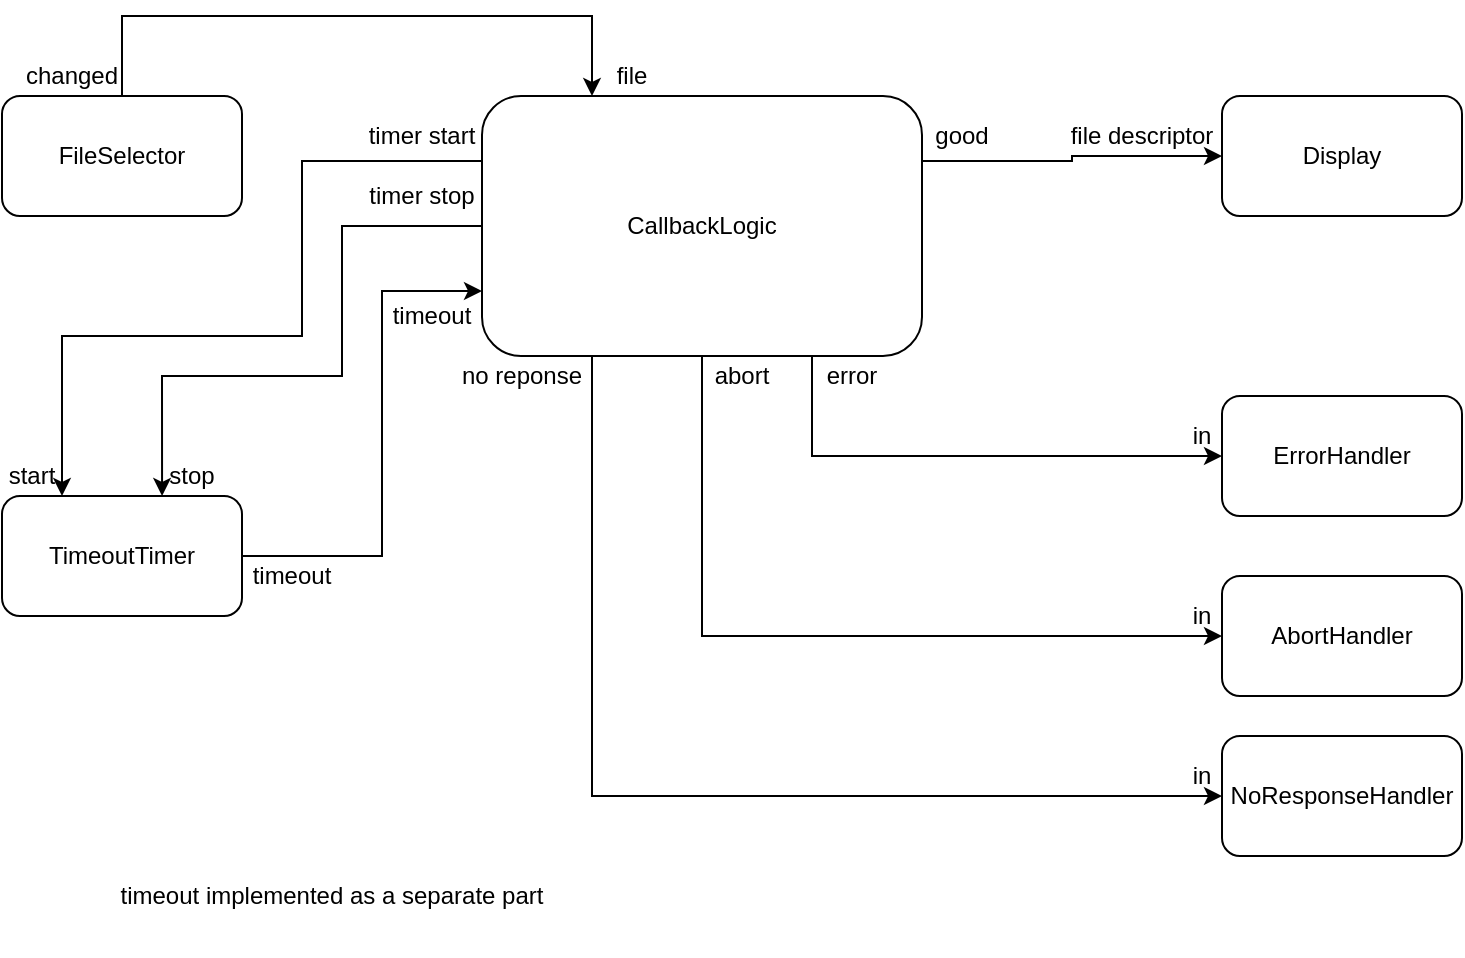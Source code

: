 <mxfile version="12.4.2" type="device" pages="8"><diagram id="yuc1eirP0Hh0A622Rh30" name="example 3 - first attempt"><mxGraphModel dx="946" dy="747" grid="1" gridSize="10" guides="1" tooltips="1" connect="1" arrows="1" fold="1" page="1" pageScale="1" pageWidth="1100" pageHeight="850" math="0" shadow="0"><root><mxCell id="0"/><mxCell id="1" parent="0"/><mxCell id="QJHWP-NYsIvFYpD2OZrl-2" style="edgeStyle=orthogonalEdgeStyle;rounded=0;orthogonalLoop=1;jettySize=auto;html=1;exitX=0.5;exitY=0;exitDx=0;exitDy=0;entryX=0.25;entryY=0;entryDx=0;entryDy=0;" edge="1" parent="1" source="qlMxu6vEV5zSv7hf5gxZ-2" target="qlMxu6vEV5zSv7hf5gxZ-6"><mxGeometry relative="1" as="geometry"><Array as="points"><mxPoint x="100" y="80"/><mxPoint x="335" y="80"/></Array></mxGeometry></mxCell><mxCell id="qlMxu6vEV5zSv7hf5gxZ-2" value="FileSelector" style="rounded=1;whiteSpace=wrap;html=1;" parent="1" vertex="1"><mxGeometry x="40" y="120" width="120" height="60" as="geometry"/></mxCell><mxCell id="vNnq-MU-UZtS2zqen2Ep-28" style="edgeStyle=orthogonalEdgeStyle;rounded=0;orthogonalLoop=1;jettySize=auto;html=1;exitX=0.25;exitY=1;exitDx=0;exitDy=0;entryX=0;entryY=0.5;entryDx=0;entryDy=0;" parent="1" source="qlMxu6vEV5zSv7hf5gxZ-6" target="vNnq-MU-UZtS2zqen2Ep-2" edge="1"><mxGeometry relative="1" as="geometry"/></mxCell><mxCell id="vNnq-MU-UZtS2zqen2Ep-31" style="edgeStyle=orthogonalEdgeStyle;rounded=0;orthogonalLoop=1;jettySize=auto;html=1;entryX=0;entryY=0.5;entryDx=0;entryDy=0;exitX=0.5;exitY=1;exitDx=0;exitDy=0;" parent="1" source="qlMxu6vEV5zSv7hf5gxZ-6" target="qlMxu6vEV5zSv7hf5gxZ-15" edge="1"><mxGeometry relative="1" as="geometry"/></mxCell><mxCell id="vNnq-MU-UZtS2zqen2Ep-33" style="edgeStyle=orthogonalEdgeStyle;rounded=0;orthogonalLoop=1;jettySize=auto;html=1;exitX=0.75;exitY=1;exitDx=0;exitDy=0;entryX=0;entryY=0.5;entryDx=0;entryDy=0;" parent="1" source="qlMxu6vEV5zSv7hf5gxZ-6" target="qlMxu6vEV5zSv7hf5gxZ-14" edge="1"><mxGeometry relative="1" as="geometry"/></mxCell><mxCell id="vNnq-MU-UZtS2zqen2Ep-35" style="edgeStyle=orthogonalEdgeStyle;rounded=0;orthogonalLoop=1;jettySize=auto;html=1;exitX=1;exitY=0.25;exitDx=0;exitDy=0;entryX=0;entryY=0.5;entryDx=0;entryDy=0;" parent="1" source="qlMxu6vEV5zSv7hf5gxZ-6" target="qlMxu6vEV5zSv7hf5gxZ-7" edge="1"><mxGeometry relative="1" as="geometry"/></mxCell><mxCell id="QJHWP-NYsIvFYpD2OZrl-4" style="edgeStyle=orthogonalEdgeStyle;rounded=0;orthogonalLoop=1;jettySize=auto;html=1;exitX=0;exitY=0.25;exitDx=0;exitDy=0;entryX=0.25;entryY=0;entryDx=0;entryDy=0;" edge="1" parent="1" source="qlMxu6vEV5zSv7hf5gxZ-6" target="QJHWP-NYsIvFYpD2OZrl-1"><mxGeometry relative="1" as="geometry"><Array as="points"><mxPoint x="190" y="153"/><mxPoint x="190" y="240"/><mxPoint x="70" y="240"/></Array></mxGeometry></mxCell><mxCell id="QJHWP-NYsIvFYpD2OZrl-5" style="edgeStyle=orthogonalEdgeStyle;rounded=0;orthogonalLoop=1;jettySize=auto;html=1;exitX=0;exitY=0.5;exitDx=0;exitDy=0;entryX=0.667;entryY=0;entryDx=0;entryDy=0;entryPerimeter=0;" edge="1" parent="1" source="qlMxu6vEV5zSv7hf5gxZ-6" target="QJHWP-NYsIvFYpD2OZrl-1"><mxGeometry relative="1" as="geometry"><Array as="points"><mxPoint x="210" y="185"/><mxPoint x="210" y="260"/><mxPoint x="120" y="260"/></Array></mxGeometry></mxCell><mxCell id="qlMxu6vEV5zSv7hf5gxZ-6" value="CallbackLogic" style="rounded=1;whiteSpace=wrap;html=1;" parent="1" vertex="1"><mxGeometry x="280" y="120" width="220" height="130" as="geometry"/></mxCell><mxCell id="qlMxu6vEV5zSv7hf5gxZ-7" value="Display" style="rounded=1;whiteSpace=wrap;html=1;" parent="1" vertex="1"><mxGeometry x="650" y="120" width="120" height="60" as="geometry"/></mxCell><mxCell id="qlMxu6vEV5zSv7hf5gxZ-8" value="file descriptor" style="text;html=1;strokeColor=none;fillColor=none;align=center;verticalAlign=middle;whiteSpace=wrap;rounded=0;" parent="1" vertex="1"><mxGeometry x="570" y="130" width="80" height="20" as="geometry"/></mxCell><mxCell id="qlMxu6vEV5zSv7hf5gxZ-10" value="changed" style="text;html=1;strokeColor=none;fillColor=none;align=center;verticalAlign=middle;whiteSpace=wrap;rounded=0;" parent="1" vertex="1"><mxGeometry x="50" y="100" width="50" height="20" as="geometry"/></mxCell><mxCell id="qlMxu6vEV5zSv7hf5gxZ-14" value="ErrorHandler" style="rounded=1;whiteSpace=wrap;html=1;" parent="1" vertex="1"><mxGeometry x="650" y="270" width="120" height="60" as="geometry"/></mxCell><mxCell id="qlMxu6vEV5zSv7hf5gxZ-15" value="AbortHandler" style="rounded=1;whiteSpace=wrap;html=1;" parent="1" vertex="1"><mxGeometry x="650" y="360" width="120" height="60" as="geometry"/></mxCell><mxCell id="qlMxu6vEV5zSv7hf5gxZ-16" value="timeout implemented as a separate part" style="text;html=1;strokeColor=none;fillColor=none;align=center;verticalAlign=middle;whiteSpace=wrap;rounded=0;" parent="1" vertex="1"><mxGeometry x="40" y="490" width="330" height="60" as="geometry"/></mxCell><mxCell id="vNnq-MU-UZtS2zqen2Ep-2" value="NoResponseHandler" style="rounded=1;whiteSpace=wrap;html=1;" parent="1" vertex="1"><mxGeometry x="650" y="440" width="120" height="60" as="geometry"/></mxCell><mxCell id="vNnq-MU-UZtS2zqen2Ep-36" value="good" style="text;html=1;strokeColor=none;fillColor=none;align=center;verticalAlign=middle;whiteSpace=wrap;rounded=0;" parent="1" vertex="1"><mxGeometry x="500" y="130" width="40" height="20" as="geometry"/></mxCell><mxCell id="vNnq-MU-UZtS2zqen2Ep-38" value="file" style="text;html=1;strokeColor=none;fillColor=none;align=center;verticalAlign=middle;whiteSpace=wrap;rounded=0;" parent="1" vertex="1"><mxGeometry x="340" y="100" width="30" height="20" as="geometry"/></mxCell><mxCell id="vNnq-MU-UZtS2zqen2Ep-39" value="error" style="text;html=1;strokeColor=none;fillColor=none;align=center;verticalAlign=middle;whiteSpace=wrap;rounded=0;" parent="1" vertex="1"><mxGeometry x="450" y="250" width="30" height="20" as="geometry"/></mxCell><mxCell id="vNnq-MU-UZtS2zqen2Ep-40" value="no reponse" style="text;html=1;strokeColor=none;fillColor=none;align=center;verticalAlign=middle;whiteSpace=wrap;rounded=0;" parent="1" vertex="1"><mxGeometry x="260" y="250" width="80" height="20" as="geometry"/></mxCell><mxCell id="vNnq-MU-UZtS2zqen2Ep-43" value="abort" style="text;html=1;strokeColor=none;fillColor=none;align=center;verticalAlign=middle;whiteSpace=wrap;rounded=0;" parent="1" vertex="1"><mxGeometry x="390" y="250" width="40" height="20" as="geometry"/></mxCell><mxCell id="vNnq-MU-UZtS2zqen2Ep-44" value="in" style="text;html=1;strokeColor=none;fillColor=none;align=center;verticalAlign=middle;whiteSpace=wrap;rounded=0;" parent="1" vertex="1"><mxGeometry x="630" y="280" width="20" height="20" as="geometry"/></mxCell><mxCell id="vNnq-MU-UZtS2zqen2Ep-45" value="in" style="text;html=1;strokeColor=none;fillColor=none;align=center;verticalAlign=middle;whiteSpace=wrap;rounded=0;" parent="1" vertex="1"><mxGeometry x="630" y="450" width="20" height="20" as="geometry"/></mxCell><mxCell id="vNnq-MU-UZtS2zqen2Ep-46" value="in" style="text;html=1;strokeColor=none;fillColor=none;align=center;verticalAlign=middle;whiteSpace=wrap;rounded=0;" parent="1" vertex="1"><mxGeometry x="630" y="370" width="20" height="20" as="geometry"/></mxCell><mxCell id="QJHWP-NYsIvFYpD2OZrl-3" style="edgeStyle=orthogonalEdgeStyle;rounded=0;orthogonalLoop=1;jettySize=auto;html=1;exitX=1;exitY=0.5;exitDx=0;exitDy=0;entryX=0;entryY=0.75;entryDx=0;entryDy=0;" edge="1" parent="1" source="QJHWP-NYsIvFYpD2OZrl-1" target="qlMxu6vEV5zSv7hf5gxZ-6"><mxGeometry relative="1" as="geometry"><Array as="points"><mxPoint x="230" y="350"/><mxPoint x="230" y="218"/></Array></mxGeometry></mxCell><mxCell id="QJHWP-NYsIvFYpD2OZrl-1" value="TimeoutTimer" style="rounded=1;whiteSpace=wrap;html=1;" vertex="1" parent="1"><mxGeometry x="40" y="320" width="120" height="60" as="geometry"/></mxCell><mxCell id="QJHWP-NYsIvFYpD2OZrl-6" value="timeout" style="text;html=1;strokeColor=none;fillColor=none;align=center;verticalAlign=middle;whiteSpace=wrap;rounded=0;" vertex="1" parent="1"><mxGeometry x="160" y="350" width="50" height="20" as="geometry"/></mxCell><mxCell id="QJHWP-NYsIvFYpD2OZrl-7" value="timeout" style="text;html=1;strokeColor=none;fillColor=none;align=center;verticalAlign=middle;whiteSpace=wrap;rounded=0;" vertex="1" parent="1"><mxGeometry x="230" y="220" width="50" height="20" as="geometry"/></mxCell><mxCell id="QJHWP-NYsIvFYpD2OZrl-8" value="stop" style="text;html=1;strokeColor=none;fillColor=none;align=center;verticalAlign=middle;whiteSpace=wrap;rounded=0;" vertex="1" parent="1"><mxGeometry x="120" y="300" width="30" height="20" as="geometry"/></mxCell><mxCell id="QJHWP-NYsIvFYpD2OZrl-9" value="start" style="text;html=1;strokeColor=none;fillColor=none;align=center;verticalAlign=middle;whiteSpace=wrap;rounded=0;" vertex="1" parent="1"><mxGeometry x="40" y="300" width="30" height="20" as="geometry"/></mxCell><mxCell id="QJHWP-NYsIvFYpD2OZrl-10" value="timer start" style="text;html=1;strokeColor=none;fillColor=none;align=center;verticalAlign=middle;whiteSpace=wrap;rounded=0;" vertex="1" parent="1"><mxGeometry x="220" y="130" width="60" height="20" as="geometry"/></mxCell><mxCell id="QJHWP-NYsIvFYpD2OZrl-11" value="timer stop" style="text;html=1;strokeColor=none;fillColor=none;align=center;verticalAlign=middle;whiteSpace=wrap;rounded=0;" vertex="1" parent="1"><mxGeometry x="220" y="160" width="60" height="20" as="geometry"/></mxCell></root></mxGraphModel></diagram><diagram id="qrNCmPv-jBh-bVBAn5SX" name="example 3 - with timer sync"><mxGraphModel dx="946" dy="747" grid="1" gridSize="10" guides="1" tooltips="1" connect="1" arrows="1" fold="1" page="1" pageScale="1" pageWidth="1100" pageHeight="850" math="0" shadow="0"><root><mxCell id="c7WI1plMabCSil3fX8tD-0"/><mxCell id="c7WI1plMabCSil3fX8tD-1" parent="c7WI1plMabCSil3fX8tD-0"/><mxCell id="c7WI1plMabCSil3fX8tD-2" style="edgeStyle=orthogonalEdgeStyle;rounded=0;orthogonalLoop=1;jettySize=auto;html=1;exitX=0.5;exitY=0;exitDx=0;exitDy=0;entryX=0.75;entryY=0;entryDx=0;entryDy=0;" edge="1" parent="c7WI1plMabCSil3fX8tD-1" source="c7WI1plMabCSil3fX8tD-3" target="c7WI1plMabCSil3fX8tD-10"><mxGeometry relative="1" as="geometry"><Array as="points"><mxPoint x="100" y="70"/><mxPoint x="445" y="70"/></Array></mxGeometry></mxCell><mxCell id="c7WI1plMabCSil3fX8tD-3" value="FileSelector" style="rounded=1;whiteSpace=wrap;html=1;fillColor=#dae8fc;strokeColor=#6c8ebf;" vertex="1" parent="c7WI1plMabCSil3fX8tD-1"><mxGeometry x="40" y="120" width="120" height="60" as="geometry"/></mxCell><mxCell id="c7WI1plMabCSil3fX8tD-4" style="edgeStyle=orthogonalEdgeStyle;rounded=0;orthogonalLoop=1;jettySize=auto;html=1;exitX=0.25;exitY=1;exitDx=0;exitDy=0;entryX=0;entryY=0.5;entryDx=0;entryDy=0;" edge="1" parent="c7WI1plMabCSil3fX8tD-1" source="c7WI1plMabCSil3fX8tD-10" target="c7WI1plMabCSil3fX8tD-17"><mxGeometry relative="1" as="geometry"/></mxCell><mxCell id="c7WI1plMabCSil3fX8tD-5" style="edgeStyle=orthogonalEdgeStyle;rounded=0;orthogonalLoop=1;jettySize=auto;html=1;entryX=0;entryY=0.5;entryDx=0;entryDy=0;exitX=0.5;exitY=1;exitDx=0;exitDy=0;" edge="1" parent="c7WI1plMabCSil3fX8tD-1" source="c7WI1plMabCSil3fX8tD-10" target="c7WI1plMabCSil3fX8tD-15"><mxGeometry relative="1" as="geometry"/></mxCell><mxCell id="c7WI1plMabCSil3fX8tD-6" style="edgeStyle=orthogonalEdgeStyle;rounded=0;orthogonalLoop=1;jettySize=auto;html=1;exitX=0.75;exitY=1;exitDx=0;exitDy=0;entryX=0;entryY=0.5;entryDx=0;entryDy=0;" edge="1" parent="c7WI1plMabCSil3fX8tD-1" source="c7WI1plMabCSil3fX8tD-10" target="c7WI1plMabCSil3fX8tD-14"><mxGeometry relative="1" as="geometry"/></mxCell><mxCell id="c7WI1plMabCSil3fX8tD-7" style="edgeStyle=orthogonalEdgeStyle;rounded=0;orthogonalLoop=1;jettySize=auto;html=1;exitX=1;exitY=0.25;exitDx=0;exitDy=0;entryX=0;entryY=0.5;entryDx=0;entryDy=0;" edge="1" parent="c7WI1plMabCSil3fX8tD-1" source="c7WI1plMabCSil3fX8tD-10" target="c7WI1plMabCSil3fX8tD-11"><mxGeometry relative="1" as="geometry"/></mxCell><mxCell id="c7WI1plMabCSil3fX8tD-8" style="edgeStyle=orthogonalEdgeStyle;rounded=0;orthogonalLoop=1;jettySize=auto;html=1;exitX=0;exitY=0.25;exitDx=0;exitDy=0;entryX=0.25;entryY=0;entryDx=0;entryDy=0;" edge="1" parent="c7WI1plMabCSil3fX8tD-1" source="c7WI1plMabCSil3fX8tD-10" target="c7WI1plMabCSil3fX8tD-27"><mxGeometry relative="1" as="geometry"><Array as="points"><mxPoint x="200" y="153"/><mxPoint x="200" y="250"/><mxPoint x="70" y="250"/></Array></mxGeometry></mxCell><mxCell id="c7WI1plMabCSil3fX8tD-9" style="edgeStyle=orthogonalEdgeStyle;rounded=0;orthogonalLoop=1;jettySize=auto;html=1;exitX=0;exitY=0.5;exitDx=0;exitDy=0;entryX=0.667;entryY=0;entryDx=0;entryDy=0;entryPerimeter=0;" edge="1" parent="c7WI1plMabCSil3fX8tD-1" source="c7WI1plMabCSil3fX8tD-10" target="c7WI1plMabCSil3fX8tD-27"><mxGeometry relative="1" as="geometry"><Array as="points"><mxPoint x="210" y="185"/><mxPoint x="210" y="260"/><mxPoint x="120" y="260"/></Array></mxGeometry></mxCell><mxCell id="c7WI1plMabCSil3fX8tD-10" value="CallbackLogic" style="rounded=1;whiteSpace=wrap;html=1;fillColor=#dae8fc;strokeColor=#6c8ebf;" vertex="1" parent="c7WI1plMabCSil3fX8tD-1"><mxGeometry x="280" y="120" width="220" height="130" as="geometry"/></mxCell><mxCell id="c7WI1plMabCSil3fX8tD-11" value="Display" style="rounded=1;whiteSpace=wrap;html=1;fillColor=#dae8fc;strokeColor=#6c8ebf;" vertex="1" parent="c7WI1plMabCSil3fX8tD-1"><mxGeometry x="650" y="120" width="120" height="60" as="geometry"/></mxCell><mxCell id="c7WI1plMabCSil3fX8tD-12" value="file descriptor" style="text;html=1;strokeColor=none;fillColor=none;align=center;verticalAlign=middle;whiteSpace=wrap;rounded=0;" vertex="1" parent="c7WI1plMabCSil3fX8tD-1"><mxGeometry x="570" y="130" width="80" height="20" as="geometry"/></mxCell><mxCell id="c7WI1plMabCSil3fX8tD-13" value="changed" style="text;html=1;strokeColor=none;fillColor=none;align=center;verticalAlign=middle;whiteSpace=wrap;rounded=0;" vertex="1" parent="c7WI1plMabCSil3fX8tD-1"><mxGeometry x="50" y="100" width="50" height="20" as="geometry"/></mxCell><mxCell id="c7WI1plMabCSil3fX8tD-14" value="ErrorHandler" style="rounded=1;whiteSpace=wrap;html=1;fillColor=#dae8fc;strokeColor=#6c8ebf;" vertex="1" parent="c7WI1plMabCSil3fX8tD-1"><mxGeometry x="650" y="270" width="120" height="60" as="geometry"/></mxCell><mxCell id="c7WI1plMabCSil3fX8tD-15" value="AbortHandler" style="rounded=1;whiteSpace=wrap;html=1;fillColor=#dae8fc;strokeColor=#6c8ebf;" vertex="1" parent="c7WI1plMabCSil3fX8tD-1"><mxGeometry x="650" y="360" width="120" height="60" as="geometry"/></mxCell><mxCell id="c7WI1plMabCSil3fX8tD-16" value="timeout implemented as a separate part" style="text;html=1;strokeColor=none;fillColor=none;align=center;verticalAlign=middle;whiteSpace=wrap;rounded=0;" vertex="1" parent="c7WI1plMabCSil3fX8tD-1"><mxGeometry x="40" y="490" width="330" height="60" as="geometry"/></mxCell><mxCell id="c7WI1plMabCSil3fX8tD-17" value="NoResponseHandler" style="rounded=1;whiteSpace=wrap;html=1;fillColor=#dae8fc;strokeColor=#6c8ebf;" vertex="1" parent="c7WI1plMabCSil3fX8tD-1"><mxGeometry x="650" y="440" width="120" height="60" as="geometry"/></mxCell><mxCell id="c7WI1plMabCSil3fX8tD-18" value="good" style="text;html=1;strokeColor=none;fillColor=none;align=center;verticalAlign=middle;whiteSpace=wrap;rounded=0;" vertex="1" parent="c7WI1plMabCSil3fX8tD-1"><mxGeometry x="500" y="130" width="40" height="20" as="geometry"/></mxCell><mxCell id="c7WI1plMabCSil3fX8tD-19" value="file" style="text;html=1;strokeColor=none;fillColor=none;align=center;verticalAlign=middle;whiteSpace=wrap;rounded=0;" vertex="1" parent="c7WI1plMabCSil3fX8tD-1"><mxGeometry x="450" y="100" width="30" height="20" as="geometry"/></mxCell><mxCell id="c7WI1plMabCSil3fX8tD-20" value="error" style="text;html=1;strokeColor=none;fillColor=none;align=center;verticalAlign=middle;whiteSpace=wrap;rounded=0;" vertex="1" parent="c7WI1plMabCSil3fX8tD-1"><mxGeometry x="450" y="250" width="30" height="20" as="geometry"/></mxCell><mxCell id="c7WI1plMabCSil3fX8tD-21" value="no reponse" style="text;html=1;strokeColor=none;fillColor=none;align=center;verticalAlign=middle;whiteSpace=wrap;rounded=0;" vertex="1" parent="c7WI1plMabCSil3fX8tD-1"><mxGeometry x="260" y="250" width="80" height="20" as="geometry"/></mxCell><mxCell id="c7WI1plMabCSil3fX8tD-22" value="abort" style="text;html=1;strokeColor=none;fillColor=none;align=center;verticalAlign=middle;whiteSpace=wrap;rounded=0;" vertex="1" parent="c7WI1plMabCSil3fX8tD-1"><mxGeometry x="390" y="250" width="40" height="20" as="geometry"/></mxCell><mxCell id="c7WI1plMabCSil3fX8tD-23" value="in" style="text;html=1;strokeColor=none;fillColor=none;align=center;verticalAlign=middle;whiteSpace=wrap;rounded=0;" vertex="1" parent="c7WI1plMabCSil3fX8tD-1"><mxGeometry x="630" y="280" width="20" height="20" as="geometry"/></mxCell><mxCell id="c7WI1plMabCSil3fX8tD-24" value="in" style="text;html=1;strokeColor=none;fillColor=none;align=center;verticalAlign=middle;whiteSpace=wrap;rounded=0;" vertex="1" parent="c7WI1plMabCSil3fX8tD-1"><mxGeometry x="630" y="450" width="20" height="20" as="geometry"/></mxCell><mxCell id="c7WI1plMabCSil3fX8tD-25" value="in" style="text;html=1;strokeColor=none;fillColor=none;align=center;verticalAlign=middle;whiteSpace=wrap;rounded=0;" vertex="1" parent="c7WI1plMabCSil3fX8tD-1"><mxGeometry x="630" y="370" width="20" height="20" as="geometry"/></mxCell><mxCell id="c7WI1plMabCSil3fX8tD-26" style="edgeStyle=orthogonalEdgeStyle;rounded=0;orthogonalLoop=1;jettySize=auto;html=1;exitX=1;exitY=0.5;exitDx=0;exitDy=0;entryX=0;entryY=0.75;entryDx=0;entryDy=0;" edge="1" parent="c7WI1plMabCSil3fX8tD-1" source="c7WI1plMabCSil3fX8tD-27" target="c7WI1plMabCSil3fX8tD-10"><mxGeometry relative="1" as="geometry"><Array as="points"><mxPoint x="220" y="350"/><mxPoint x="220" y="218"/></Array></mxGeometry></mxCell><mxCell id="c7WI1plMabCSil3fX8tD-35" style="edgeStyle=orthogonalEdgeStyle;rounded=0;orthogonalLoop=1;jettySize=auto;html=1;exitX=0;exitY=0.5;exitDx=0;exitDy=0;entryX=0.5;entryY=0;entryDx=0;entryDy=0;" edge="1" parent="c7WI1plMabCSil3fX8tD-1" source="c7WI1plMabCSil3fX8tD-27" target="c7WI1plMabCSil3fX8tD-10"><mxGeometry relative="1" as="geometry"><mxPoint x="380" y="80" as="targetPoint"/><Array as="points"><mxPoint x="10" y="350"/><mxPoint x="10" y="240"/><mxPoint x="190" y="240"/><mxPoint x="190" y="90"/><mxPoint x="390" y="90"/></Array></mxGeometry></mxCell><mxCell id="c7WI1plMabCSil3fX8tD-27" value="TimeoutTimer" style="rounded=1;whiteSpace=wrap;html=1;fillColor=#dae8fc;strokeColor=#6c8ebf;" vertex="1" parent="c7WI1plMabCSil3fX8tD-1"><mxGeometry x="40" y="320" width="120" height="60" as="geometry"/></mxCell><mxCell id="c7WI1plMabCSil3fX8tD-28" value="timeout" style="text;html=1;strokeColor=none;fillColor=none;align=center;verticalAlign=middle;whiteSpace=wrap;rounded=0;" vertex="1" parent="c7WI1plMabCSil3fX8tD-1"><mxGeometry x="160" y="350" width="50" height="20" as="geometry"/></mxCell><mxCell id="c7WI1plMabCSil3fX8tD-29" value="timeout" style="text;html=1;strokeColor=none;fillColor=none;align=center;verticalAlign=middle;whiteSpace=wrap;rounded=0;" vertex="1" parent="c7WI1plMabCSil3fX8tD-1"><mxGeometry x="230" y="220" width="50" height="20" as="geometry"/></mxCell><mxCell id="c7WI1plMabCSil3fX8tD-30" value="stop" style="text;html=1;strokeColor=none;fillColor=none;align=center;verticalAlign=middle;whiteSpace=wrap;rounded=0;" vertex="1" parent="c7WI1plMabCSil3fX8tD-1"><mxGeometry x="120" y="300" width="30" height="20" as="geometry"/></mxCell><mxCell id="c7WI1plMabCSil3fX8tD-31" value="start" style="text;html=1;strokeColor=none;fillColor=none;align=center;verticalAlign=middle;whiteSpace=wrap;rounded=0;" vertex="1" parent="c7WI1plMabCSil3fX8tD-1"><mxGeometry x="40" y="300" width="30" height="20" as="geometry"/></mxCell><mxCell id="c7WI1plMabCSil3fX8tD-32" value="timer start" style="text;html=1;strokeColor=none;fillColor=none;align=center;verticalAlign=middle;whiteSpace=wrap;rounded=0;" vertex="1" parent="c7WI1plMabCSil3fX8tD-1"><mxGeometry x="220" y="130" width="60" height="20" as="geometry"/></mxCell><mxCell id="c7WI1plMabCSil3fX8tD-33" value="timer stop" style="text;html=1;strokeColor=none;fillColor=none;align=center;verticalAlign=middle;whiteSpace=wrap;rounded=0;" vertex="1" parent="c7WI1plMabCSil3fX8tD-1"><mxGeometry x="220" y="160" width="60" height="20" as="geometry"/></mxCell><mxCell id="c7WI1plMabCSil3fX8tD-37" value="sync" style="text;html=1;strokeColor=none;fillColor=none;align=center;verticalAlign=middle;whiteSpace=wrap;rounded=0;" vertex="1" parent="c7WI1plMabCSil3fX8tD-1"><mxGeometry x="10" y="350" width="30" height="20" as="geometry"/></mxCell><mxCell id="c7WI1plMabCSil3fX8tD-38" value="timer sync" style="text;html=1;strokeColor=none;fillColor=none;align=center;verticalAlign=middle;whiteSpace=wrap;rounded=0;" vertex="1" parent="c7WI1plMabCSil3fX8tD-1"><mxGeometry x="330" y="100" width="60" height="20" as="geometry"/></mxCell></root></mxGraphModel></diagram><diagram id="wlCjQbmfl5TpPYxaYERl" name="Timer State Machine"><mxGraphModel dx="946" dy="747" grid="1" gridSize="10" guides="1" tooltips="1" connect="1" arrows="1" fold="1" page="1" pageScale="1" pageWidth="1100" pageHeight="850" math="0" shadow="0"><root><mxCell id="jLXAo6CiAyJHDWRxOuEA-0"/><mxCell id="jLXAo6CiAyJHDWRxOuEA-1" parent="jLXAo6CiAyJHDWRxOuEA-0"/><mxCell id="9kSq1FrWTo9oIWgXuq7s-2" style="edgeStyle=orthogonalEdgeStyle;rounded=0;orthogonalLoop=1;jettySize=auto;html=1;exitX=0.5;exitY=1;exitDx=0;exitDy=0;entryX=0.5;entryY=0;entryDx=0;entryDy=0;fillColor=#d5e8d4;strokeColor=#82b366;strokeWidth=3;" edge="1" parent="jLXAo6CiAyJHDWRxOuEA-1" source="9kSq1FrWTo9oIWgXuq7s-0" target="9kSq1FrWTo9oIWgXuq7s-1"><mxGeometry relative="1" as="geometry"/></mxCell><mxCell id="9kSq1FrWTo9oIWgXuq7s-3" value="start&lt;br&gt;[time = event.data]" style="text;html=1;align=center;verticalAlign=middle;resizable=0;points=[];;labelBackgroundColor=#ffffff;" vertex="1" connectable="0" parent="9kSq1FrWTo9oIWgXuq7s-2"><mxGeometry x="0.033" y="1" relative="1" as="geometry"><mxPoint as="offset"/></mxGeometry></mxCell><mxCell id="9kSq1FrWTo9oIWgXuq7s-0" value="[send sync]&lt;br&gt;&lt;b&gt;IDLE&lt;/b&gt;" style="ellipse;whiteSpace=wrap;html=1;fillColor=#f5f5f5;strokeColor=#666666;fontColor=#333333;" vertex="1" parent="jLXAo6CiAyJHDWRxOuEA-1"><mxGeometry x="320" y="120" width="120" height="80" as="geometry"/></mxCell><mxCell id="9kSq1FrWTo9oIWgXuq7s-9" style="edgeStyle=orthogonalEdgeStyle;curved=1;orthogonalLoop=1;jettySize=auto;html=1;exitX=0;exitY=0.5;exitDx=0;exitDy=0;entryX=0;entryY=0.5;entryDx=0;entryDy=0;fillColor=#d5e8d4;strokeColor=#82b366;strokeWidth=3;" edge="1" parent="jLXAo6CiAyJHDWRxOuEA-1" source="9kSq1FrWTo9oIWgXuq7s-1" target="9kSq1FrWTo9oIWgXuq7s-0"><mxGeometry relative="1" as="geometry"><Array as="points"><mxPoint x="220" y="360"/><mxPoint x="220" y="160"/></Array></mxGeometry></mxCell><mxCell id="9kSq1FrWTo9oIWgXuq7s-11" value="stop&lt;br&gt;[kill timer]" style="text;html=1;align=center;verticalAlign=middle;resizable=0;points=[];;labelBackgroundColor=#ffffff;" vertex="1" connectable="0" parent="9kSq1FrWTo9oIWgXuq7s-9"><mxGeometry x="0.036" y="1" relative="1" as="geometry"><mxPoint as="offset"/></mxGeometry></mxCell><mxCell id="9kSq1FrWTo9oIWgXuq7s-10" style="edgeStyle=orthogonalEdgeStyle;curved=1;orthogonalLoop=1;jettySize=auto;html=1;exitX=1;exitY=0.5;exitDx=0;exitDy=0;entryX=1;entryY=0.5;entryDx=0;entryDy=0;" edge="1" parent="jLXAo6CiAyJHDWRxOuEA-1" source="9kSq1FrWTo9oIWgXuq7s-1" target="9kSq1FrWTo9oIWgXuq7s-0"><mxGeometry relative="1" as="geometry"><Array as="points"><mxPoint x="530" y="360"/><mxPoint x="530" y="160"/></Array></mxGeometry></mxCell><mxCell id="9kSq1FrWTo9oIWgXuq7s-13" value="timeout&lt;br&gt;[send timeout]" style="text;html=1;align=center;verticalAlign=middle;resizable=0;points=[];;labelBackgroundColor=#ffffff;" vertex="1" connectable="0" parent="9kSq1FrWTo9oIWgXuq7s-10"><mxGeometry x="-0.027" y="-1" relative="1" as="geometry"><mxPoint as="offset"/></mxGeometry></mxCell><mxCell id="9kSq1FrWTo9oIWgXuq7s-1" value="[start timer]&lt;br&gt;&lt;b&gt;TIMING&lt;/b&gt;" style="ellipse;whiteSpace=wrap;html=1;fillColor=#f5f5f5;strokeColor=#666666;fontColor=#333333;" vertex="1" parent="jLXAo6CiAyJHDWRxOuEA-1"><mxGeometry x="320" y="320" width="120" height="80" as="geometry"/></mxCell><mxCell id="9kSq1FrWTo9oIWgXuq7s-12" style="edgeStyle=orthogonalEdgeStyle;curved=1;orthogonalLoop=1;jettySize=auto;html=1;exitX=0;exitY=1;exitDx=0;exitDy=0;entryX=0.5;entryY=1;entryDx=0;entryDy=0;" edge="1" parent="jLXAo6CiAyJHDWRxOuEA-1" source="9kSq1FrWTo9oIWgXuq7s-1" target="9kSq1FrWTo9oIWgXuq7s-1"><mxGeometry relative="1" as="geometry"><Array as="points"><mxPoint x="338" y="500"/><mxPoint x="380" y="500"/></Array></mxGeometry></mxCell><mxCell id="9kSq1FrWTo9oIWgXuq7s-14" value="start&lt;br&gt;[kill timer;&lt;br&gt;send sync]" style="text;html=1;align=center;verticalAlign=middle;resizable=0;points=[];;labelBackgroundColor=#ffffff;" vertex="1" connectable="0" parent="9kSq1FrWTo9oIWgXuq7s-12"><mxGeometry x="0.216" y="22" relative="1" as="geometry"><mxPoint x="-28" y="-60" as="offset"/></mxGeometry></mxCell><mxCell id="9kSq1FrWTo9oIWgXuq7s-16" style="edgeStyle=orthogonalEdgeStyle;curved=1;orthogonalLoop=1;jettySize=auto;html=1;fillColor=#d5e8d4;strokeColor=#82b366;strokeWidth=3;" edge="1" parent="jLXAo6CiAyJHDWRxOuEA-1" source="9kSq1FrWTo9oIWgXuq7s-15" target="9kSq1FrWTo9oIWgXuq7s-0"><mxGeometry relative="1" as="geometry"/></mxCell><mxCell id="9kSq1FrWTo9oIWgXuq7s-15" value="" style="ellipse;whiteSpace=wrap;html=1;aspect=fixed;" vertex="1" parent="jLXAo6CiAyJHDWRxOuEA-1"><mxGeometry x="365" y="40" width="30" height="30" as="geometry"/></mxCell><mxCell id="gxQpAvvedkA6wa1YENzi-0" style="edgeStyle=orthogonalEdgeStyle;curved=1;orthogonalLoop=1;jettySize=auto;html=1;exitX=0;exitY=0;exitDx=0;exitDy=0;entryX=0;entryY=0.5;entryDx=0;entryDy=0;" edge="1" parent="jLXAo6CiAyJHDWRxOuEA-1" source="9kSq1FrWTo9oIWgXuq7s-0" target="9kSq1FrWTo9oIWgXuq7s-0"><mxGeometry relative="1" as="geometry"><Array as="points"><mxPoint x="338" y="80"/><mxPoint x="300" y="80"/><mxPoint x="300" y="160"/></Array></mxGeometry></mxCell><mxCell id="gxQpAvvedkA6wa1YENzi-1" value="stop" style="text;html=1;align=center;verticalAlign=middle;resizable=0;points=[];;labelBackgroundColor=#ffffff;" vertex="1" connectable="0" parent="gxQpAvvedkA6wa1YENzi-0"><mxGeometry x="-0.695" y="3" relative="1" as="geometry"><mxPoint as="offset"/></mxGeometry></mxCell></root></mxGraphModel></diagram><diagram name="JS Timer State Machine" id="DzY85RtfSbZS4euQImCO"><mxGraphModel dx="946" dy="747" grid="1" gridSize="10" guides="1" tooltips="1" connect="1" arrows="1" fold="1" page="1" pageScale="1" pageWidth="1100" pageHeight="850" math="0" shadow="0"><root><mxCell id="JLBecLjcREtj-Au6wRGK-0"/><mxCell id="JLBecLjcREtj-Au6wRGK-1" parent="JLBecLjcREtj-Au6wRGK-0"/><mxCell id="JLBecLjcREtj-Au6wRGK-2" style="edgeStyle=orthogonalEdgeStyle;rounded=0;orthogonalLoop=1;jettySize=auto;html=1;exitX=0.5;exitY=1;exitDx=0;exitDy=0;entryX=0.5;entryY=0;entryDx=0;entryDy=0;fillColor=#d5e8d4;strokeColor=#82b366;strokeWidth=3;" edge="1" parent="JLBecLjcREtj-Au6wRGK-1" source="JLBecLjcREtj-Au6wRGK-4" target="JLBecLjcREtj-Au6wRGK-9"><mxGeometry relative="1" as="geometry"/></mxCell><mxCell id="JLBecLjcREtj-Au6wRGK-3" value="start&lt;br&gt;[this.time = this.event.data]" style="text;html=1;align=center;verticalAlign=middle;resizable=0;points=[];;labelBackgroundColor=#ffffff;" vertex="1" connectable="0" parent="JLBecLjcREtj-Au6wRGK-2"><mxGeometry x="0.033" y="1" relative="1" as="geometry"><mxPoint as="offset"/></mxGeometry></mxCell><mxCell id="JLBecLjcREtj-Au6wRGK-4" value="[this.sendSync()]&lt;br&gt;&lt;b&gt;IDLE&lt;/b&gt;" style="ellipse;whiteSpace=wrap;html=1;fillColor=#f5f5f5;strokeColor=#666666;fontColor=#333333;" vertex="1" parent="JLBecLjcREtj-Au6wRGK-1"><mxGeometry x="320" y="120" width="120" height="80" as="geometry"/></mxCell><mxCell id="JLBecLjcREtj-Au6wRGK-5" style="edgeStyle=orthogonalEdgeStyle;curved=1;orthogonalLoop=1;jettySize=auto;html=1;exitX=0;exitY=0.5;exitDx=0;exitDy=0;entryX=0;entryY=0.5;entryDx=0;entryDy=0;fillColor=#d5e8d4;strokeColor=#82b366;strokeWidth=3;" edge="1" parent="JLBecLjcREtj-Au6wRGK-1" source="JLBecLjcREtj-Au6wRGK-9" target="JLBecLjcREtj-Au6wRGK-4"><mxGeometry relative="1" as="geometry"><Array as="points"><mxPoint x="220" y="360"/><mxPoint x="220" y="160"/></Array></mxGeometry></mxCell><mxCell id="JLBecLjcREtj-Au6wRGK-6" value="stop&lt;br&gt;[this.killTimer()]" style="text;html=1;align=center;verticalAlign=middle;resizable=0;points=[];;labelBackgroundColor=#ffffff;" vertex="1" connectable="0" parent="JLBecLjcREtj-Au6wRGK-5"><mxGeometry x="0.036" y="1" relative="1" as="geometry"><mxPoint as="offset"/></mxGeometry></mxCell><mxCell id="JLBecLjcREtj-Au6wRGK-7" style="edgeStyle=orthogonalEdgeStyle;curved=1;orthogonalLoop=1;jettySize=auto;html=1;exitX=1;exitY=0.5;exitDx=0;exitDy=0;entryX=1;entryY=0.5;entryDx=0;entryDy=0;" edge="1" parent="JLBecLjcREtj-Au6wRGK-1" source="JLBecLjcREtj-Au6wRGK-9" target="JLBecLjcREtj-Au6wRGK-4"><mxGeometry relative="1" as="geometry"><Array as="points"><mxPoint x="530" y="360"/><mxPoint x="530" y="160"/></Array></mxGeometry></mxCell><mxCell id="JLBecLjcREtj-Au6wRGK-8" value="timeout&lt;br&gt;[this.sendTimeout()]" style="text;html=1;align=center;verticalAlign=middle;resizable=0;points=[];;labelBackgroundColor=#ffffff;" vertex="1" connectable="0" parent="JLBecLjcREtj-Au6wRGK-7"><mxGeometry x="-0.027" y="-1" relative="1" as="geometry"><mxPoint as="offset"/></mxGeometry></mxCell><mxCell id="JLBecLjcREtj-Au6wRGK-9" value="[this.startTimer()]&lt;br&gt;&lt;b&gt;TIMING&lt;/b&gt;" style="ellipse;whiteSpace=wrap;html=1;fillColor=#f5f5f5;strokeColor=#666666;fontColor=#333333;" vertex="1" parent="JLBecLjcREtj-Au6wRGK-1"><mxGeometry x="320" y="320" width="120" height="80" as="geometry"/></mxCell><mxCell id="JLBecLjcREtj-Au6wRGK-10" style="edgeStyle=orthogonalEdgeStyle;curved=1;orthogonalLoop=1;jettySize=auto;html=1;exitX=0;exitY=1;exitDx=0;exitDy=0;entryX=0.5;entryY=1;entryDx=0;entryDy=0;" edge="1" parent="JLBecLjcREtj-Au6wRGK-1" source="JLBecLjcREtj-Au6wRGK-9" target="JLBecLjcREtj-Au6wRGK-9"><mxGeometry relative="1" as="geometry"><Array as="points"><mxPoint x="338" y="500"/><mxPoint x="380" y="500"/></Array></mxGeometry></mxCell><mxCell id="JLBecLjcREtj-Au6wRGK-11" value="start&lt;br&gt;[this.killTimer();&lt;br&gt;this.sendSync()]" style="text;html=1;align=center;verticalAlign=middle;resizable=0;points=[];;labelBackgroundColor=#ffffff;" vertex="1" connectable="0" parent="JLBecLjcREtj-Au6wRGK-10"><mxGeometry x="0.216" y="22" relative="1" as="geometry"><mxPoint x="-28" y="-60" as="offset"/></mxGeometry></mxCell><mxCell id="JLBecLjcREtj-Au6wRGK-12" style="edgeStyle=orthogonalEdgeStyle;curved=1;orthogonalLoop=1;jettySize=auto;html=1;fillColor=#d5e8d4;strokeColor=#82b366;strokeWidth=3;" edge="1" parent="JLBecLjcREtj-Au6wRGK-1" source="JLBecLjcREtj-Au6wRGK-13" target="JLBecLjcREtj-Au6wRGK-4"><mxGeometry relative="1" as="geometry"/></mxCell><mxCell id="JLBecLjcREtj-Au6wRGK-13" value="" style="ellipse;whiteSpace=wrap;html=1;aspect=fixed;" vertex="1" parent="JLBecLjcREtj-Au6wRGK-1"><mxGeometry x="365" y="40" width="30" height="30" as="geometry"/></mxCell><mxCell id="JLBecLjcREtj-Au6wRGK-14" style="edgeStyle=orthogonalEdgeStyle;curved=1;orthogonalLoop=1;jettySize=auto;html=1;exitX=0;exitY=0;exitDx=0;exitDy=0;entryX=0;entryY=0.5;entryDx=0;entryDy=0;" edge="1" parent="JLBecLjcREtj-Au6wRGK-1" source="JLBecLjcREtj-Au6wRGK-4" target="JLBecLjcREtj-Au6wRGK-4"><mxGeometry relative="1" as="geometry"><Array as="points"><mxPoint x="338" y="80"/><mxPoint x="300" y="80"/><mxPoint x="300" y="160"/></Array></mxGeometry></mxCell><mxCell id="JLBecLjcREtj-Au6wRGK-15" value="stop" style="text;html=1;align=center;verticalAlign=middle;resizable=0;points=[];;labelBackgroundColor=#ffffff;" vertex="1" connectable="0" parent="JLBecLjcREtj-Au6wRGK-14"><mxGeometry x="-0.695" y="3" relative="1" as="geometry"><mxPoint as="offset"/></mxGeometry></mxCell></root></mxGraphModel></diagram><diagram name="Transitions of Timer State Machine" id="s1JbQW7cUPW0obbfAlpp"><mxGraphModel dx="946" dy="747" grid="1" gridSize="10" guides="1" tooltips="1" connect="1" arrows="1" fold="1" page="1" pageScale="1" pageWidth="1100" pageHeight="850" math="0" shadow="0"><root><mxCell id="U_wJmnKFgfnKXLLjIRO--0"/><mxCell id="U_wJmnKFgfnKXLLjIRO--1" parent="U_wJmnKFgfnKXLLjIRO--0"/><mxCell id="U_wJmnKFgfnKXLLjIRO--2" style="edgeStyle=orthogonalEdgeStyle;rounded=0;orthogonalLoop=1;jettySize=auto;html=1;exitX=0.5;exitY=1;exitDx=0;exitDy=0;entryX=0.5;entryY=0;entryDx=0;entryDy=0;fillColor=#d5e8d4;strokeColor=#82b366;strokeWidth=3;" edge="1" parent="U_wJmnKFgfnKXLLjIRO--1" source="U_wJmnKFgfnKXLLjIRO--4" target="U_wJmnKFgfnKXLLjIRO--9"><mxGeometry relative="1" as="geometry"/></mxCell><mxCell id="U_wJmnKFgfnKXLLjIRO--3" value="start&lt;br&gt;[this.time = this.event.data]" style="text;html=1;align=center;verticalAlign=middle;resizable=0;points=[];;labelBackgroundColor=#ffffff;" vertex="1" connectable="0" parent="U_wJmnKFgfnKXLLjIRO--2"><mxGeometry x="0.033" y="1" relative="1" as="geometry"><mxPoint as="offset"/></mxGeometry></mxCell><mxCell id="U_wJmnKFgfnKXLLjIRO--4" value="[this.sendSync()]&lt;br&gt;&lt;b&gt;IDLE&lt;/b&gt;" style="ellipse;whiteSpace=wrap;html=1;fillColor=#f5f5f5;strokeColor=#666666;fontColor=#333333;" vertex="1" parent="U_wJmnKFgfnKXLLjIRO--1"><mxGeometry x="320" y="120" width="120" height="80" as="geometry"/></mxCell><mxCell id="U_wJmnKFgfnKXLLjIRO--5" style="edgeStyle=orthogonalEdgeStyle;curved=1;orthogonalLoop=1;jettySize=auto;html=1;exitX=0;exitY=0.5;exitDx=0;exitDy=0;entryX=0;entryY=0.5;entryDx=0;entryDy=0;fillColor=#d5e8d4;strokeColor=#82b366;strokeWidth=3;" edge="1" parent="U_wJmnKFgfnKXLLjIRO--1" source="U_wJmnKFgfnKXLLjIRO--9" target="U_wJmnKFgfnKXLLjIRO--4"><mxGeometry relative="1" as="geometry"><Array as="points"><mxPoint x="220" y="360"/><mxPoint x="220" y="160"/></Array></mxGeometry></mxCell><mxCell id="U_wJmnKFgfnKXLLjIRO--6" value="stop&lt;br&gt;[this.killTimer()]" style="text;html=1;align=center;verticalAlign=middle;resizable=0;points=[];;labelBackgroundColor=#ffffff;" vertex="1" connectable="0" parent="U_wJmnKFgfnKXLLjIRO--5"><mxGeometry x="0.036" y="1" relative="1" as="geometry"><mxPoint as="offset"/></mxGeometry></mxCell><mxCell id="U_wJmnKFgfnKXLLjIRO--7" style="edgeStyle=orthogonalEdgeStyle;curved=1;orthogonalLoop=1;jettySize=auto;html=1;exitX=1;exitY=0.5;exitDx=0;exitDy=0;entryX=1;entryY=0.5;entryDx=0;entryDy=0;" edge="1" parent="U_wJmnKFgfnKXLLjIRO--1" source="U_wJmnKFgfnKXLLjIRO--9" target="U_wJmnKFgfnKXLLjIRO--4"><mxGeometry relative="1" as="geometry"><Array as="points"><mxPoint x="530" y="360"/><mxPoint x="530" y="160"/></Array></mxGeometry></mxCell><mxCell id="U_wJmnKFgfnKXLLjIRO--8" value="timeout&lt;br&gt;[this.sendTimeout()]" style="text;html=1;align=center;verticalAlign=middle;resizable=0;points=[];;labelBackgroundColor=#ffffff;" vertex="1" connectable="0" parent="U_wJmnKFgfnKXLLjIRO--7"><mxGeometry x="-0.027" y="-1" relative="1" as="geometry"><mxPoint as="offset"/></mxGeometry></mxCell><mxCell id="U_wJmnKFgfnKXLLjIRO--9" value="[this.startTimer()]&lt;br&gt;&lt;b&gt;TIMING&lt;/b&gt;" style="ellipse;whiteSpace=wrap;html=1;fillColor=#f5f5f5;strokeColor=#666666;fontColor=#333333;" vertex="1" parent="U_wJmnKFgfnKXLLjIRO--1"><mxGeometry x="320" y="320" width="120" height="80" as="geometry"/></mxCell><mxCell id="U_wJmnKFgfnKXLLjIRO--10" style="edgeStyle=orthogonalEdgeStyle;curved=1;orthogonalLoop=1;jettySize=auto;html=1;exitX=0;exitY=1;exitDx=0;exitDy=0;entryX=0.5;entryY=1;entryDx=0;entryDy=0;" edge="1" parent="U_wJmnKFgfnKXLLjIRO--1" source="U_wJmnKFgfnKXLLjIRO--9" target="U_wJmnKFgfnKXLLjIRO--9"><mxGeometry relative="1" as="geometry"><Array as="points"><mxPoint x="338" y="500"/><mxPoint x="380" y="500"/></Array></mxGeometry></mxCell><mxCell id="U_wJmnKFgfnKXLLjIRO--11" value="start&lt;br&gt;[this.killTimer();&lt;br&gt;this.sendSync()]" style="text;html=1;align=center;verticalAlign=middle;resizable=0;points=[];;labelBackgroundColor=#ffffff;" vertex="1" connectable="0" parent="U_wJmnKFgfnKXLLjIRO--10"><mxGeometry x="0.216" y="22" relative="1" as="geometry"><mxPoint x="-28" y="-60" as="offset"/></mxGeometry></mxCell><mxCell id="U_wJmnKFgfnKXLLjIRO--12" style="edgeStyle=orthogonalEdgeStyle;curved=1;orthogonalLoop=1;jettySize=auto;html=1;fillColor=#d5e8d4;strokeColor=#82b366;strokeWidth=3;" edge="1" parent="U_wJmnKFgfnKXLLjIRO--1" source="U_wJmnKFgfnKXLLjIRO--13" target="U_wJmnKFgfnKXLLjIRO--4"><mxGeometry relative="1" as="geometry"/></mxCell><mxCell id="U_wJmnKFgfnKXLLjIRO--13" value="" style="ellipse;whiteSpace=wrap;html=1;aspect=fixed;" vertex="1" parent="U_wJmnKFgfnKXLLjIRO--1"><mxGeometry x="365" y="40" width="30" height="30" as="geometry"/></mxCell><mxCell id="U_wJmnKFgfnKXLLjIRO--14" style="edgeStyle=orthogonalEdgeStyle;curved=1;orthogonalLoop=1;jettySize=auto;html=1;exitX=0;exitY=0;exitDx=0;exitDy=0;entryX=0;entryY=0.5;entryDx=0;entryDy=0;" edge="1" parent="U_wJmnKFgfnKXLLjIRO--1" source="U_wJmnKFgfnKXLLjIRO--4" target="U_wJmnKFgfnKXLLjIRO--4"><mxGeometry relative="1" as="geometry"><Array as="points"><mxPoint x="338" y="80"/><mxPoint x="300" y="80"/><mxPoint x="300" y="160"/></Array></mxGeometry></mxCell><mxCell id="U_wJmnKFgfnKXLLjIRO--15" value="stop" style="text;html=1;align=center;verticalAlign=middle;resizable=0;points=[];;labelBackgroundColor=#ffffff;" vertex="1" connectable="0" parent="U_wJmnKFgfnKXLLjIRO--14"><mxGeometry x="-0.695" y="3" relative="1" as="geometry"><mxPoint as="offset"/></mxGeometry></mxCell><mxCell id="U_wJmnKFgfnKXLLjIRO--16" value="[0]" style="text;html=1;strokeColor=none;fillColor=none;align=center;verticalAlign=middle;whiteSpace=wrap;rounded=0;" vertex="1" parent="U_wJmnKFgfnKXLLjIRO--1"><mxGeometry x="380" y="80" width="20" height="20" as="geometry"/></mxCell><mxCell id="U_wJmnKFgfnKXLLjIRO--17" value="[1]" style="text;html=1;strokeColor=none;fillColor=none;align=center;verticalAlign=middle;whiteSpace=wrap;rounded=0;" vertex="1" parent="U_wJmnKFgfnKXLLjIRO--1"><mxGeometry x="380" y="220" width="20" height="20" as="geometry"/></mxCell><mxCell id="U_wJmnKFgfnKXLLjIRO--18" value="[2]" style="text;html=1;strokeColor=none;fillColor=none;align=center;verticalAlign=middle;whiteSpace=wrap;rounded=0;" vertex="1" parent="U_wJmnKFgfnKXLLjIRO--1"><mxGeometry x="200" y="290" width="20" height="20" as="geometry"/></mxCell><mxCell id="U_wJmnKFgfnKXLLjIRO--19" value="[4]" style="text;html=1;strokeColor=none;fillColor=none;align=center;verticalAlign=middle;whiteSpace=wrap;rounded=0;" vertex="1" parent="U_wJmnKFgfnKXLLjIRO--1"><mxGeometry x="375" y="470" width="20" height="20" as="geometry"/></mxCell><mxCell id="U_wJmnKFgfnKXLLjIRO--20" value="[3]" style="text;html=1;strokeColor=none;fillColor=none;align=center;verticalAlign=middle;whiteSpace=wrap;rounded=0;" vertex="1" parent="U_wJmnKFgfnKXLLjIRO--1"><mxGeometry x="530" y="220" width="20" height="20" as="geometry"/></mxCell><mxCell id="U_wJmnKFgfnKXLLjIRO--21" value="[5]" style="text;html=1;strokeColor=none;fillColor=none;align=center;verticalAlign=middle;whiteSpace=wrap;rounded=0;" vertex="1" parent="U_wJmnKFgfnKXLLjIRO--1"><mxGeometry x="280" y="90" width="20" height="20" as="geometry"/></mxCell></root></mxGraphModel></diagram><diagram id="qQKcU_4_crsH6xhBbpRB" name="CallbackLogic State Machine"><mxGraphModel dx="946" dy="747" grid="1" gridSize="10" guides="1" tooltips="1" connect="1" arrows="1" fold="1" page="1" pageScale="1" pageWidth="1100" pageHeight="850" math="0" shadow="0"><root><mxCell id="Lmd8i0rwOf2eCZLlde_Z-0"/><mxCell id="Lmd8i0rwOf2eCZLlde_Z-1" parent="Lmd8i0rwOf2eCZLlde_Z-0"/><mxCell id="jU4P3mJmdOrKxFHvEVFo-8" style="edgeStyle=orthogonalEdgeStyle;curved=1;orthogonalLoop=1;jettySize=auto;html=1;exitX=1;exitY=0.5;exitDx=0;exitDy=0;entryX=0.5;entryY=0;entryDx=0;entryDy=0;fillColor=#fff2cc;strokeColor=#d6b656;strokeWidth=2;" edge="1" parent="Lmd8i0rwOf2eCZLlde_Z-1" source="9UxoxYogZTbR8ub8H7H0-2" target="jU4P3mJmdOrKxFHvEVFo-1"><mxGeometry relative="1" as="geometry"/></mxCell><mxCell id="jU4P3mJmdOrKxFHvEVFo-11" value="file&lt;br&gt;[save file]" style="text;html=1;align=center;verticalAlign=middle;resizable=0;points=[];;labelBackgroundColor=#ffffff;" vertex="1" connectable="0" parent="jU4P3mJmdOrKxFHvEVFo-8"><mxGeometry x="0.012" y="-7" relative="1" as="geometry"><mxPoint x="-11" y="13" as="offset"/></mxGeometry></mxCell><mxCell id="jU4P3mJmdOrKxFHvEVFo-9" style="edgeStyle=orthogonalEdgeStyle;curved=1;orthogonalLoop=1;jettySize=auto;html=1;exitX=0;exitY=0.5;exitDx=0;exitDy=0;fillColor=#d5e8d4;strokeColor=#82b366;strokeWidth=3;" edge="1" parent="Lmd8i0rwOf2eCZLlde_Z-1" source="9UxoxYogZTbR8ub8H7H0-2" target="jU4P3mJmdOrKxFHvEVFo-0"><mxGeometry relative="1" as="geometry"/></mxCell><mxCell id="jU4P3mJmdOrKxFHvEVFo-10" value="timer sync" style="text;html=1;align=center;verticalAlign=middle;resizable=0;points=[];;labelBackgroundColor=#ffffff;" vertex="1" connectable="0" parent="jU4P3mJmdOrKxFHvEVFo-9"><mxGeometry x="0.082" y="15" relative="1" as="geometry"><mxPoint as="offset"/></mxGeometry></mxCell><mxCell id="9UxoxYogZTbR8ub8H7H0-2" value="[send &quot;stop timer&quot;]&lt;br&gt;&lt;b&gt;IDLE&lt;/b&gt;" style="ellipse;whiteSpace=wrap;html=1;fillColor=#f5f5f5;strokeColor=#666666;fontColor=#333333;" vertex="1" parent="Lmd8i0rwOf2eCZLlde_Z-1"><mxGeometry x="320" y="120" width="120" height="80" as="geometry"/></mxCell><mxCell id="9UxoxYogZTbR8ub8H7H0-10" style="edgeStyle=orthogonalEdgeStyle;curved=1;orthogonalLoop=1;jettySize=auto;html=1;fillColor=#d5e8d4;strokeColor=#82b366;strokeWidth=3;" edge="1" parent="Lmd8i0rwOf2eCZLlde_Z-1" source="9UxoxYogZTbR8ub8H7H0-11" target="9UxoxYogZTbR8ub8H7H0-2"><mxGeometry relative="1" as="geometry"/></mxCell><mxCell id="9UxoxYogZTbR8ub8H7H0-11" value="" style="ellipse;whiteSpace=wrap;html=1;aspect=fixed;" vertex="1" parent="Lmd8i0rwOf2eCZLlde_Z-1"><mxGeometry x="365" y="40" width="30" height="30" as="geometry"/></mxCell><mxCell id="jU4P3mJmdOrKxFHvEVFo-14" style="edgeStyle=orthogonalEdgeStyle;curved=1;orthogonalLoop=1;jettySize=auto;html=1;entryX=0;entryY=0;entryDx=0;entryDy=0;exitX=0.5;exitY=1;exitDx=0;exitDy=0;fillColor=#d5e8d4;strokeColor=#82b366;strokeWidth=3;" edge="1" parent="Lmd8i0rwOf2eCZLlde_Z-1" source="jU4P3mJmdOrKxFHvEVFo-0" target="jU4P3mJmdOrKxFHvEVFo-13"><mxGeometry relative="1" as="geometry"><Array as="points"><mxPoint x="220" y="412"/></Array></mxGeometry></mxCell><mxCell id="jU4P3mJmdOrKxFHvEVFo-17" value="file&lt;br&gt;[save file]" style="text;html=1;align=center;verticalAlign=middle;resizable=0;points=[];;labelBackgroundColor=#ffffff;" vertex="1" connectable="0" parent="jU4P3mJmdOrKxFHvEVFo-14"><mxGeometry x="0.168" y="-8" relative="1" as="geometry"><mxPoint x="-21" y="-50" as="offset"/></mxGeometry></mxCell><mxCell id="jU4P3mJmdOrKxFHvEVFo-0" value="&lt;b&gt;WAIT FOR START&lt;/b&gt;" style="ellipse;whiteSpace=wrap;html=1;fillColor=#f5f5f5;strokeColor=#666666;fontColor=#333333;" vertex="1" parent="Lmd8i0rwOf2eCZLlde_Z-1"><mxGeometry x="160" y="240" width="120" height="80" as="geometry"/></mxCell><mxCell id="jU4P3mJmdOrKxFHvEVFo-16" style="edgeStyle=orthogonalEdgeStyle;curved=1;orthogonalLoop=1;jettySize=auto;html=1;exitX=0.5;exitY=1;exitDx=0;exitDy=0;entryX=0.783;entryY=0.1;entryDx=0;entryDy=0;entryPerimeter=0;fillColor=#fff2cc;strokeColor=#d6b656;strokeWidth=2;" edge="1" parent="Lmd8i0rwOf2eCZLlde_Z-1" source="jU4P3mJmdOrKxFHvEVFo-1" target="jU4P3mJmdOrKxFHvEVFo-13"><mxGeometry relative="1" as="geometry"><Array as="points"><mxPoint x="540" y="408"/></Array></mxGeometry></mxCell><mxCell id="jU4P3mJmdOrKxFHvEVFo-18" value="timer sync" style="text;html=1;align=center;verticalAlign=middle;resizable=0;points=[];;labelBackgroundColor=#ffffff;" vertex="1" connectable="0" parent="jU4P3mJmdOrKxFHvEVFo-16"><mxGeometry x="0.237" y="9" relative="1" as="geometry"><mxPoint x="4" y="-27" as="offset"/></mxGeometry></mxCell><mxCell id="jU4P3mJmdOrKxFHvEVFo-1" value="&lt;b&gt;WAIT FOR SYNC&lt;/b&gt;" style="ellipse;whiteSpace=wrap;html=1;fillColor=#f5f5f5;strokeColor=#666666;fontColor=#333333;" vertex="1" parent="Lmd8i0rwOf2eCZLlde_Z-1"><mxGeometry x="480" y="240" width="120" height="80" as="geometry"/></mxCell><mxCell id="jU4P3mJmdOrKxFHvEVFo-19" style="edgeStyle=orthogonalEdgeStyle;curved=1;orthogonalLoop=1;jettySize=auto;html=1;exitX=0;exitY=0.5;exitDx=0;exitDy=0;entryX=0;entryY=0;entryDx=0;entryDy=0;fillColor=#d5e8d4;strokeColor=#82b366;strokeWidth=3;" edge="1" parent="Lmd8i0rwOf2eCZLlde_Z-1" source="jU4P3mJmdOrKxFHvEVFo-13" target="9UxoxYogZTbR8ub8H7H0-2"><mxGeometry relative="1" as="geometry"><Array as="points"><mxPoint x="110" y="440"/><mxPoint x="110" y="132"/></Array></mxGeometry></mxCell><mxCell id="jU4P3mJmdOrKxFHvEVFo-20" value="onload&lt;br&gt;[send display]" style="text;html=1;align=center;verticalAlign=middle;resizable=0;points=[];;labelBackgroundColor=#ffffff;" vertex="1" connectable="0" parent="jU4P3mJmdOrKxFHvEVFo-19"><mxGeometry x="-0.646" y="-22" relative="1" as="geometry"><mxPoint as="offset"/></mxGeometry></mxCell><mxCell id="jU4P3mJmdOrKxFHvEVFo-21" style="edgeStyle=orthogonalEdgeStyle;curved=1;orthogonalLoop=1;jettySize=auto;html=1;exitX=1;exitY=0.5;exitDx=0;exitDy=0;entryX=1;entryY=0;entryDx=0;entryDy=0;fillColor=#fff2cc;strokeColor=#d6b656;" edge="1" parent="Lmd8i0rwOf2eCZLlde_Z-1" source="jU4P3mJmdOrKxFHvEVFo-13" target="9UxoxYogZTbR8ub8H7H0-2"><mxGeometry relative="1" as="geometry"><Array as="points"><mxPoint x="620" y="440"/><mxPoint x="620" y="132"/></Array></mxGeometry></mxCell><mxCell id="jU4P3mJmdOrKxFHvEVFo-26" value="onerror&lt;br&gt;[send error]" style="text;html=1;align=center;verticalAlign=middle;resizable=0;points=[];;labelBackgroundColor=#ffffff;" vertex="1" connectable="0" parent="jU4P3mJmdOrKxFHvEVFo-21"><mxGeometry x="-0.694" y="16" relative="1" as="geometry"><mxPoint x="45" y="-44" as="offset"/></mxGeometry></mxCell><mxCell id="jU4P3mJmdOrKxFHvEVFo-22" style="edgeStyle=orthogonalEdgeStyle;curved=1;orthogonalLoop=1;jettySize=auto;html=1;exitX=1;exitY=1;exitDx=0;exitDy=0;fillColor=#fff2cc;strokeColor=#d6b656;" edge="1" parent="Lmd8i0rwOf2eCZLlde_Z-1" source="jU4P3mJmdOrKxFHvEVFo-13"><mxGeometry relative="1" as="geometry"><mxPoint x="422" y="130" as="targetPoint"/><Array as="points"><mxPoint x="670" y="468"/><mxPoint x="670" y="130"/></Array></mxGeometry></mxCell><mxCell id="jU4P3mJmdOrKxFHvEVFo-25" value="onabort&lt;br&gt;[send abort]" style="text;html=1;align=center;verticalAlign=middle;resizable=0;points=[];;labelBackgroundColor=#ffffff;" vertex="1" connectable="0" parent="jU4P3mJmdOrKxFHvEVFo-22"><mxGeometry x="-0.671" y="16" relative="1" as="geometry"><mxPoint as="offset"/></mxGeometry></mxCell><mxCell id="jU4P3mJmdOrKxFHvEVFo-23" style="edgeStyle=orthogonalEdgeStyle;curved=1;orthogonalLoop=1;jettySize=auto;html=1;exitX=0.5;exitY=1;exitDx=0;exitDy=0;entryX=1;entryY=0;entryDx=0;entryDy=0;fillColor=#fff2cc;strokeColor=#d6b656;" edge="1" parent="Lmd8i0rwOf2eCZLlde_Z-1" source="jU4P3mJmdOrKxFHvEVFo-13" target="9UxoxYogZTbR8ub8H7H0-2"><mxGeometry relative="1" as="geometry"><Array as="points"><mxPoint x="380" y="500"/><mxPoint x="730" y="500"/><mxPoint x="730" y="80"/><mxPoint x="422" y="80"/></Array></mxGeometry></mxCell><mxCell id="jU4P3mJmdOrKxFHvEVFo-24" value="timeout&lt;br&gt;[send timeout]" style="text;html=1;align=center;verticalAlign=middle;resizable=0;points=[];;labelBackgroundColor=#ffffff;" vertex="1" connectable="0" parent="jU4P3mJmdOrKxFHvEVFo-23"><mxGeometry x="-0.503" y="12" relative="1" as="geometry"><mxPoint x="24" y="-28" as="offset"/></mxGeometry></mxCell><mxCell id="jU4P3mJmdOrKxFHvEVFo-13" value="[setup]&lt;br&gt;&lt;b&gt;WAIT FOR ON&lt;/b&gt;" style="ellipse;whiteSpace=wrap;html=1;fillColor=#f5f5f5;strokeColor=#666666;fontColor=#333333;" vertex="1" parent="Lmd8i0rwOf2eCZLlde_Z-1"><mxGeometry x="320" y="400" width="120" height="80" as="geometry"/></mxCell></root></mxGraphModel></diagram><diagram name="JS CallbackLogic State Machine" id="jiPPD5RA7uYqGyrQFCGT"><mxGraphModel dx="946" dy="747" grid="1" gridSize="10" guides="1" tooltips="1" connect="1" arrows="1" fold="1" page="1" pageScale="1" pageWidth="1100" pageHeight="850" math="0" shadow="0"><root><mxCell id="-yp5QYNriiIbT5sGM5Vg-0"/><mxCell id="-yp5QYNriiIbT5sGM5Vg-1" parent="-yp5QYNriiIbT5sGM5Vg-0"/><mxCell id="-yp5QYNriiIbT5sGM5Vg-2" style="edgeStyle=orthogonalEdgeStyle;curved=1;orthogonalLoop=1;jettySize=auto;html=1;exitX=1;exitY=0.5;exitDx=0;exitDy=0;entryX=0.5;entryY=0;entryDx=0;entryDy=0;fillColor=#fff2cc;strokeColor=#d6b656;strokeWidth=2;" edge="1" parent="-yp5QYNriiIbT5sGM5Vg-1" source="-yp5QYNriiIbT5sGM5Vg-6" target="-yp5QYNriiIbT5sGM5Vg-14"><mxGeometry relative="1" as="geometry"/></mxCell><mxCell id="-yp5QYNriiIbT5sGM5Vg-3" value="file&lt;br&gt;[saveFile()]" style="text;html=1;align=center;verticalAlign=middle;resizable=0;points=[];;labelBackgroundColor=#ffffff;" vertex="1" connectable="0" parent="-yp5QYNriiIbT5sGM5Vg-2"><mxGeometry x="0.012" y="-7" relative="1" as="geometry"><mxPoint x="-11" y="13" as="offset"/></mxGeometry></mxCell><mxCell id="-yp5QYNriiIbT5sGM5Vg-4" style="edgeStyle=orthogonalEdgeStyle;curved=1;orthogonalLoop=1;jettySize=auto;html=1;exitX=0;exitY=0.5;exitDx=0;exitDy=0;fillColor=#d5e8d4;strokeColor=#82b366;strokeWidth=3;" edge="1" parent="-yp5QYNriiIbT5sGM5Vg-1" source="-yp5QYNriiIbT5sGM5Vg-6" target="-yp5QYNriiIbT5sGM5Vg-11"><mxGeometry relative="1" as="geometry"/></mxCell><mxCell id="-yp5QYNriiIbT5sGM5Vg-5" value="timer sync" style="text;html=1;align=center;verticalAlign=middle;resizable=0;points=[];;labelBackgroundColor=#ffffff;" vertex="1" connectable="0" parent="-yp5QYNriiIbT5sGM5Vg-4"><mxGeometry x="0.082" y="15" relative="1" as="geometry"><mxPoint as="offset"/></mxGeometry></mxCell><mxCell id="-yp5QYNriiIbT5sGM5Vg-6" value="[this.sendStopTimer()]&lt;br&gt;&lt;b&gt;IDLE&lt;/b&gt;" style="ellipse;whiteSpace=wrap;html=1;fillColor=#f5f5f5;strokeColor=#666666;fontColor=#333333;" vertex="1" parent="-yp5QYNriiIbT5sGM5Vg-1"><mxGeometry x="320" y="120" width="120" height="80" as="geometry"/></mxCell><mxCell id="-yp5QYNriiIbT5sGM5Vg-7" style="edgeStyle=orthogonalEdgeStyle;curved=1;orthogonalLoop=1;jettySize=auto;html=1;fillColor=#d5e8d4;strokeColor=#82b366;strokeWidth=3;" edge="1" parent="-yp5QYNriiIbT5sGM5Vg-1" source="-yp5QYNriiIbT5sGM5Vg-8" target="-yp5QYNriiIbT5sGM5Vg-6"><mxGeometry relative="1" as="geometry"/></mxCell><mxCell id="-yp5QYNriiIbT5sGM5Vg-8" value="" style="ellipse;whiteSpace=wrap;html=1;aspect=fixed;" vertex="1" parent="-yp5QYNriiIbT5sGM5Vg-1"><mxGeometry x="365" y="40" width="30" height="30" as="geometry"/></mxCell><mxCell id="-yp5QYNriiIbT5sGM5Vg-9" style="edgeStyle=orthogonalEdgeStyle;curved=1;orthogonalLoop=1;jettySize=auto;html=1;entryX=0;entryY=0;entryDx=0;entryDy=0;exitX=0.5;exitY=1;exitDx=0;exitDy=0;fillColor=#d5e8d4;strokeColor=#82b366;strokeWidth=3;" edge="1" parent="-yp5QYNriiIbT5sGM5Vg-1" source="-yp5QYNriiIbT5sGM5Vg-11" target="-yp5QYNriiIbT5sGM5Vg-23"><mxGeometry relative="1" as="geometry"><Array as="points"><mxPoint x="220" y="412"/></Array></mxGeometry></mxCell><mxCell id="-yp5QYNriiIbT5sGM5Vg-10" value="file&lt;br&gt;[saveFile()]" style="text;html=1;align=center;verticalAlign=middle;resizable=0;points=[];;labelBackgroundColor=#ffffff;" vertex="1" connectable="0" parent="-yp5QYNriiIbT5sGM5Vg-9"><mxGeometry x="0.168" y="-8" relative="1" as="geometry"><mxPoint y="-30" as="offset"/></mxGeometry></mxCell><mxCell id="-yp5QYNriiIbT5sGM5Vg-11" value="&lt;b&gt;WAIT FOR START&lt;/b&gt;" style="ellipse;whiteSpace=wrap;html=1;fillColor=#f5f5f5;strokeColor=#666666;fontColor=#333333;" vertex="1" parent="-yp5QYNriiIbT5sGM5Vg-1"><mxGeometry x="160" y="240" width="120" height="80" as="geometry"/></mxCell><mxCell id="-yp5QYNriiIbT5sGM5Vg-12" style="edgeStyle=orthogonalEdgeStyle;curved=1;orthogonalLoop=1;jettySize=auto;html=1;exitX=0.5;exitY=1;exitDx=0;exitDy=0;entryX=0.783;entryY=0.1;entryDx=0;entryDy=0;entryPerimeter=0;fillColor=#fff2cc;strokeColor=#d6b656;strokeWidth=2;" edge="1" parent="-yp5QYNriiIbT5sGM5Vg-1" source="-yp5QYNriiIbT5sGM5Vg-14" target="-yp5QYNriiIbT5sGM5Vg-23"><mxGeometry relative="1" as="geometry"><Array as="points"><mxPoint x="540" y="408"/></Array></mxGeometry></mxCell><mxCell id="-yp5QYNriiIbT5sGM5Vg-13" value="timer sync" style="text;html=1;align=center;verticalAlign=middle;resizable=0;points=[];;labelBackgroundColor=#ffffff;" vertex="1" connectable="0" parent="-yp5QYNriiIbT5sGM5Vg-12"><mxGeometry x="0.237" y="9" relative="1" as="geometry"><mxPoint x="4" y="-27" as="offset"/></mxGeometry></mxCell><mxCell id="-yp5QYNriiIbT5sGM5Vg-14" value="&lt;b&gt;WAIT FOR SYNC&lt;/b&gt;" style="ellipse;whiteSpace=wrap;html=1;fillColor=#f5f5f5;strokeColor=#666666;fontColor=#333333;" vertex="1" parent="-yp5QYNriiIbT5sGM5Vg-1"><mxGeometry x="480" y="240" width="120" height="80" as="geometry"/></mxCell><mxCell id="-yp5QYNriiIbT5sGM5Vg-15" style="edgeStyle=orthogonalEdgeStyle;curved=1;orthogonalLoop=1;jettySize=auto;html=1;exitX=0;exitY=0.5;exitDx=0;exitDy=0;entryX=0;entryY=0;entryDx=0;entryDy=0;fillColor=#d5e8d4;strokeColor=#82b366;strokeWidth=3;" edge="1" parent="-yp5QYNriiIbT5sGM5Vg-1" source="-yp5QYNriiIbT5sGM5Vg-23" target="-yp5QYNriiIbT5sGM5Vg-6"><mxGeometry relative="1" as="geometry"><Array as="points"><mxPoint x="110" y="440"/><mxPoint x="110" y="132"/></Array></mxGeometry></mxCell><mxCell id="-yp5QYNriiIbT5sGM5Vg-16" value="onload&lt;br&gt;[this.senfDisplay()]" style="text;html=1;align=center;verticalAlign=middle;resizable=0;points=[];;labelBackgroundColor=#ffffff;" vertex="1" connectable="0" parent="-yp5QYNriiIbT5sGM5Vg-15"><mxGeometry x="-0.646" y="-22" relative="1" as="geometry"><mxPoint as="offset"/></mxGeometry></mxCell><mxCell id="-yp5QYNriiIbT5sGM5Vg-17" style="edgeStyle=orthogonalEdgeStyle;curved=1;orthogonalLoop=1;jettySize=auto;html=1;exitX=1;exitY=0.5;exitDx=0;exitDy=0;entryX=1;entryY=0;entryDx=0;entryDy=0;fillColor=#fff2cc;strokeColor=#d6b656;" edge="1" parent="-yp5QYNriiIbT5sGM5Vg-1" source="-yp5QYNriiIbT5sGM5Vg-23" target="-yp5QYNriiIbT5sGM5Vg-6"><mxGeometry relative="1" as="geometry"><Array as="points"><mxPoint x="620" y="440"/><mxPoint x="620" y="132"/></Array></mxGeometry></mxCell><mxCell id="-yp5QYNriiIbT5sGM5Vg-18" value="onerror&lt;br&gt;[this.sendError()]" style="text;html=1;align=center;verticalAlign=middle;resizable=0;points=[];;labelBackgroundColor=#ffffff;" vertex="1" connectable="0" parent="-yp5QYNriiIbT5sGM5Vg-17"><mxGeometry x="-0.694" y="16" relative="1" as="geometry"><mxPoint x="45" y="-44" as="offset"/></mxGeometry></mxCell><mxCell id="-yp5QYNriiIbT5sGM5Vg-19" style="edgeStyle=orthogonalEdgeStyle;curved=1;orthogonalLoop=1;jettySize=auto;html=1;exitX=1;exitY=1;exitDx=0;exitDy=0;fillColor=#fff2cc;strokeColor=#d6b656;" edge="1" parent="-yp5QYNriiIbT5sGM5Vg-1" source="-yp5QYNriiIbT5sGM5Vg-23"><mxGeometry relative="1" as="geometry"><mxPoint x="422" y="130" as="targetPoint"/><Array as="points"><mxPoint x="670" y="468"/><mxPoint x="670" y="130"/></Array></mxGeometry></mxCell><mxCell id="-yp5QYNriiIbT5sGM5Vg-20" value="onabort&lt;br&gt;[this.sendAbort()]" style="text;html=1;align=center;verticalAlign=middle;resizable=0;points=[];;labelBackgroundColor=#ffffff;" vertex="1" connectable="0" parent="-yp5QYNriiIbT5sGM5Vg-19"><mxGeometry x="-0.671" y="16" relative="1" as="geometry"><mxPoint as="offset"/></mxGeometry></mxCell><mxCell id="-yp5QYNriiIbT5sGM5Vg-21" style="edgeStyle=orthogonalEdgeStyle;curved=1;orthogonalLoop=1;jettySize=auto;html=1;exitX=0.5;exitY=1;exitDx=0;exitDy=0;entryX=1;entryY=0;entryDx=0;entryDy=0;fillColor=#fff2cc;strokeColor=#d6b656;" edge="1" parent="-yp5QYNriiIbT5sGM5Vg-1" source="-yp5QYNriiIbT5sGM5Vg-23" target="-yp5QYNriiIbT5sGM5Vg-6"><mxGeometry relative="1" as="geometry"><Array as="points"><mxPoint x="380" y="500"/><mxPoint x="730" y="500"/><mxPoint x="730" y="80"/><mxPoint x="422" y="80"/></Array></mxGeometry></mxCell><mxCell id="-yp5QYNriiIbT5sGM5Vg-22" value="timeout&lt;br&gt;[this.sendTimeout()]" style="text;html=1;align=center;verticalAlign=middle;resizable=0;points=[];;labelBackgroundColor=#ffffff;" vertex="1" connectable="0" parent="-yp5QYNriiIbT5sGM5Vg-21"><mxGeometry x="-0.503" y="12" relative="1" as="geometry"><mxPoint x="34" y="-48" as="offset"/></mxGeometry></mxCell><mxCell id="-yp5QYNriiIbT5sGM5Vg-23" value="[this.setup()]&lt;br&gt;&lt;b&gt;WAIT FOR ON&lt;/b&gt;" style="ellipse;whiteSpace=wrap;html=1;fillColor=#f5f5f5;strokeColor=#666666;fontColor=#333333;" vertex="1" parent="-yp5QYNriiIbT5sGM5Vg-1"><mxGeometry x="320" y="400" width="120" height="80" as="geometry"/></mxCell></root></mxGraphModel></diagram><diagram name="Transitions of CallbackLogic State Machine" id="44GBedH4FU8NoIy7NwpI"><mxGraphModel dx="946" dy="747" grid="1" gridSize="10" guides="1" tooltips="1" connect="1" arrows="1" fold="1" page="1" pageScale="1" pageWidth="1100" pageHeight="850" math="0" shadow="0"><root><mxCell id="XT7L4aJ9lLhdmZIiLGae-0"/><mxCell id="XT7L4aJ9lLhdmZIiLGae-1" parent="XT7L4aJ9lLhdmZIiLGae-0"/><mxCell id="XT7L4aJ9lLhdmZIiLGae-2" style="edgeStyle=orthogonalEdgeStyle;curved=1;orthogonalLoop=1;jettySize=auto;html=1;exitX=1;exitY=0.5;exitDx=0;exitDy=0;entryX=0.5;entryY=0;entryDx=0;entryDy=0;fillColor=#fff2cc;strokeColor=#d6b656;strokeWidth=2;" edge="1" parent="XT7L4aJ9lLhdmZIiLGae-1" source="XT7L4aJ9lLhdmZIiLGae-6" target="XT7L4aJ9lLhdmZIiLGae-14"><mxGeometry relative="1" as="geometry"/></mxCell><mxCell id="XT7L4aJ9lLhdmZIiLGae-3" value="file&lt;br&gt;[save file]" style="text;html=1;align=center;verticalAlign=middle;resizable=0;points=[];;labelBackgroundColor=#ffffff;" vertex="1" connectable="0" parent="XT7L4aJ9lLhdmZIiLGae-2"><mxGeometry x="0.012" y="-7" relative="1" as="geometry"><mxPoint x="-11" y="13" as="offset"/></mxGeometry></mxCell><mxCell id="XT7L4aJ9lLhdmZIiLGae-4" style="edgeStyle=orthogonalEdgeStyle;curved=1;orthogonalLoop=1;jettySize=auto;html=1;exitX=0;exitY=0.5;exitDx=0;exitDy=0;fillColor=#d5e8d4;strokeColor=#82b366;strokeWidth=3;" edge="1" parent="XT7L4aJ9lLhdmZIiLGae-1" source="XT7L4aJ9lLhdmZIiLGae-6" target="XT7L4aJ9lLhdmZIiLGae-11"><mxGeometry relative="1" as="geometry"/></mxCell><mxCell id="XT7L4aJ9lLhdmZIiLGae-5" value="timer sync" style="text;html=1;align=center;verticalAlign=middle;resizable=0;points=[];;labelBackgroundColor=#ffffff;" vertex="1" connectable="0" parent="XT7L4aJ9lLhdmZIiLGae-4"><mxGeometry x="0.082" y="15" relative="1" as="geometry"><mxPoint as="offset"/></mxGeometry></mxCell><mxCell id="XT7L4aJ9lLhdmZIiLGae-6" value="[send &quot;stop timer&quot;]&lt;br&gt;&lt;b&gt;IDLE&lt;/b&gt;" style="ellipse;whiteSpace=wrap;html=1;fillColor=#f5f5f5;strokeColor=#666666;fontColor=#333333;" vertex="1" parent="XT7L4aJ9lLhdmZIiLGae-1"><mxGeometry x="320" y="120" width="120" height="80" as="geometry"/></mxCell><mxCell id="XT7L4aJ9lLhdmZIiLGae-7" style="edgeStyle=orthogonalEdgeStyle;curved=1;orthogonalLoop=1;jettySize=auto;html=1;fillColor=#d5e8d4;strokeColor=#82b366;strokeWidth=3;" edge="1" parent="XT7L4aJ9lLhdmZIiLGae-1" source="XT7L4aJ9lLhdmZIiLGae-8" target="XT7L4aJ9lLhdmZIiLGae-6"><mxGeometry relative="1" as="geometry"/></mxCell><mxCell id="XT7L4aJ9lLhdmZIiLGae-8" value="" style="ellipse;whiteSpace=wrap;html=1;aspect=fixed;" vertex="1" parent="XT7L4aJ9lLhdmZIiLGae-1"><mxGeometry x="365" y="40" width="30" height="30" as="geometry"/></mxCell><mxCell id="XT7L4aJ9lLhdmZIiLGae-9" style="edgeStyle=orthogonalEdgeStyle;curved=1;orthogonalLoop=1;jettySize=auto;html=1;entryX=0;entryY=0;entryDx=0;entryDy=0;exitX=0.5;exitY=1;exitDx=0;exitDy=0;fillColor=#d5e8d4;strokeColor=#82b366;strokeWidth=3;" edge="1" parent="XT7L4aJ9lLhdmZIiLGae-1" source="XT7L4aJ9lLhdmZIiLGae-11" target="XT7L4aJ9lLhdmZIiLGae-23"><mxGeometry relative="1" as="geometry"><Array as="points"><mxPoint x="220" y="412"/></Array></mxGeometry></mxCell><mxCell id="XT7L4aJ9lLhdmZIiLGae-10" value="file&lt;br&gt;[save file]" style="text;html=1;align=center;verticalAlign=middle;resizable=0;points=[];;labelBackgroundColor=#ffffff;" vertex="1" connectable="0" parent="XT7L4aJ9lLhdmZIiLGae-9"><mxGeometry x="0.168" y="-8" relative="1" as="geometry"><mxPoint y="-30" as="offset"/></mxGeometry></mxCell><mxCell id="XT7L4aJ9lLhdmZIiLGae-11" value="&lt;b&gt;WAIT FOR START&lt;/b&gt;" style="ellipse;whiteSpace=wrap;html=1;fillColor=#f5f5f5;strokeColor=#666666;fontColor=#333333;" vertex="1" parent="XT7L4aJ9lLhdmZIiLGae-1"><mxGeometry x="160" y="240" width="120" height="80" as="geometry"/></mxCell><mxCell id="XT7L4aJ9lLhdmZIiLGae-12" style="edgeStyle=orthogonalEdgeStyle;curved=1;orthogonalLoop=1;jettySize=auto;html=1;exitX=0.5;exitY=1;exitDx=0;exitDy=0;entryX=0.783;entryY=0.1;entryDx=0;entryDy=0;entryPerimeter=0;fillColor=#fff2cc;strokeColor=#d6b656;strokeWidth=2;" edge="1" parent="XT7L4aJ9lLhdmZIiLGae-1" source="XT7L4aJ9lLhdmZIiLGae-14" target="XT7L4aJ9lLhdmZIiLGae-23"><mxGeometry relative="1" as="geometry"><Array as="points"><mxPoint x="540" y="408"/></Array></mxGeometry></mxCell><mxCell id="XT7L4aJ9lLhdmZIiLGae-13" value="timer sync" style="text;html=1;align=center;verticalAlign=middle;resizable=0;points=[];;labelBackgroundColor=#ffffff;" vertex="1" connectable="0" parent="XT7L4aJ9lLhdmZIiLGae-12"><mxGeometry x="0.237" y="9" relative="1" as="geometry"><mxPoint x="4" y="-27" as="offset"/></mxGeometry></mxCell><mxCell id="XT7L4aJ9lLhdmZIiLGae-14" value="&lt;b&gt;WAIT FOR SYNC&lt;/b&gt;" style="ellipse;whiteSpace=wrap;html=1;fillColor=#f5f5f5;strokeColor=#666666;fontColor=#333333;" vertex="1" parent="XT7L4aJ9lLhdmZIiLGae-1"><mxGeometry x="480" y="240" width="120" height="80" as="geometry"/></mxCell><mxCell id="XT7L4aJ9lLhdmZIiLGae-15" style="edgeStyle=orthogonalEdgeStyle;curved=1;orthogonalLoop=1;jettySize=auto;html=1;exitX=0;exitY=0.5;exitDx=0;exitDy=0;entryX=0;entryY=0;entryDx=0;entryDy=0;fillColor=#d5e8d4;strokeColor=#82b366;strokeWidth=3;" edge="1" parent="XT7L4aJ9lLhdmZIiLGae-1" source="XT7L4aJ9lLhdmZIiLGae-23" target="XT7L4aJ9lLhdmZIiLGae-6"><mxGeometry relative="1" as="geometry"><Array as="points"><mxPoint x="110" y="440"/><mxPoint x="110" y="132"/></Array></mxGeometry></mxCell><mxCell id="XT7L4aJ9lLhdmZIiLGae-16" value="onload&lt;br&gt;[send display]" style="text;html=1;align=center;verticalAlign=middle;resizable=0;points=[];;labelBackgroundColor=#ffffff;" vertex="1" connectable="0" parent="XT7L4aJ9lLhdmZIiLGae-15"><mxGeometry x="-0.646" y="-22" relative="1" as="geometry"><mxPoint as="offset"/></mxGeometry></mxCell><mxCell id="XT7L4aJ9lLhdmZIiLGae-17" style="edgeStyle=orthogonalEdgeStyle;curved=1;orthogonalLoop=1;jettySize=auto;html=1;exitX=1;exitY=0.5;exitDx=0;exitDy=0;entryX=1;entryY=0;entryDx=0;entryDy=0;fillColor=#fff2cc;strokeColor=#d6b656;" edge="1" parent="XT7L4aJ9lLhdmZIiLGae-1" source="XT7L4aJ9lLhdmZIiLGae-23" target="XT7L4aJ9lLhdmZIiLGae-6"><mxGeometry relative="1" as="geometry"><Array as="points"><mxPoint x="620" y="440"/><mxPoint x="620" y="132"/></Array></mxGeometry></mxCell><mxCell id="XT7L4aJ9lLhdmZIiLGae-18" value="onerror&lt;br&gt;[send error]" style="text;html=1;align=center;verticalAlign=middle;resizable=0;points=[];;labelBackgroundColor=#ffffff;" vertex="1" connectable="0" parent="XT7L4aJ9lLhdmZIiLGae-17"><mxGeometry x="-0.694" y="16" relative="1" as="geometry"><mxPoint x="45" y="-44" as="offset"/></mxGeometry></mxCell><mxCell id="XT7L4aJ9lLhdmZIiLGae-19" style="edgeStyle=orthogonalEdgeStyle;curved=1;orthogonalLoop=1;jettySize=auto;html=1;exitX=1;exitY=1;exitDx=0;exitDy=0;fillColor=#fff2cc;strokeColor=#d6b656;" edge="1" parent="XT7L4aJ9lLhdmZIiLGae-1" source="XT7L4aJ9lLhdmZIiLGae-23"><mxGeometry relative="1" as="geometry"><mxPoint x="422" y="130" as="targetPoint"/><Array as="points"><mxPoint x="670" y="468"/><mxPoint x="670" y="130"/></Array></mxGeometry></mxCell><mxCell id="XT7L4aJ9lLhdmZIiLGae-20" value="onabort&lt;br&gt;[send abort]" style="text;html=1;align=center;verticalAlign=middle;resizable=0;points=[];;labelBackgroundColor=#ffffff;" vertex="1" connectable="0" parent="XT7L4aJ9lLhdmZIiLGae-19"><mxGeometry x="-0.671" y="16" relative="1" as="geometry"><mxPoint as="offset"/></mxGeometry></mxCell><mxCell id="XT7L4aJ9lLhdmZIiLGae-21" style="edgeStyle=orthogonalEdgeStyle;curved=1;orthogonalLoop=1;jettySize=auto;html=1;exitX=0.5;exitY=1;exitDx=0;exitDy=0;entryX=1;entryY=0;entryDx=0;entryDy=0;fillColor=#fff2cc;strokeColor=#d6b656;" edge="1" parent="XT7L4aJ9lLhdmZIiLGae-1" source="XT7L4aJ9lLhdmZIiLGae-23" target="XT7L4aJ9lLhdmZIiLGae-6"><mxGeometry relative="1" as="geometry"><Array as="points"><mxPoint x="380" y="500"/><mxPoint x="730" y="500"/><mxPoint x="730" y="80"/><mxPoint x="422" y="80"/></Array></mxGeometry></mxCell><mxCell id="XT7L4aJ9lLhdmZIiLGae-22" value="timeout&lt;br&gt;[send timeout]" style="text;html=1;align=center;verticalAlign=middle;resizable=0;points=[];;labelBackgroundColor=#ffffff;" vertex="1" connectable="0" parent="XT7L4aJ9lLhdmZIiLGae-21"><mxGeometry x="-0.503" y="12" relative="1" as="geometry"><mxPoint x="24" y="-28" as="offset"/></mxGeometry></mxCell><mxCell id="XT7L4aJ9lLhdmZIiLGae-23" value="[setup]&lt;br&gt;&lt;b&gt;WAIT FOR ON&lt;/b&gt;" style="ellipse;whiteSpace=wrap;html=1;fillColor=#f5f5f5;strokeColor=#666666;fontColor=#333333;" vertex="1" parent="XT7L4aJ9lLhdmZIiLGae-1"><mxGeometry x="320" y="400" width="120" height="80" as="geometry"/></mxCell><mxCell id="Y4iSFqBxzSx_z40KT-P_-0" value="[0]" style="text;html=1;strokeColor=none;fillColor=none;align=center;verticalAlign=middle;whiteSpace=wrap;rounded=0;" vertex="1" parent="XT7L4aJ9lLhdmZIiLGae-1"><mxGeometry x="380" y="80" width="20" height="20" as="geometry"/></mxCell><mxCell id="Y4iSFqBxzSx_z40KT-P_-2" value="[1]" style="text;html=1;strokeColor=none;fillColor=none;align=center;verticalAlign=middle;whiteSpace=wrap;rounded=0;" vertex="1" parent="XT7L4aJ9lLhdmZIiLGae-1"><mxGeometry x="280" y="160" width="20" height="20" as="geometry"/></mxCell><mxCell id="Y4iSFqBxzSx_z40KT-P_-3" value="[2]" style="text;html=1;strokeColor=none;fillColor=none;align=center;verticalAlign=middle;whiteSpace=wrap;rounded=0;" vertex="1" parent="XT7L4aJ9lLhdmZIiLGae-1"><mxGeometry x="230" y="350" width="20" height="20" as="geometry"/></mxCell><mxCell id="Y4iSFqBxzSx_z40KT-P_-6" value="[3]" style="text;html=1;strokeColor=none;fillColor=none;align=center;verticalAlign=middle;whiteSpace=wrap;rounded=0;" vertex="1" parent="XT7L4aJ9lLhdmZIiLGae-1"><mxGeometry x="250" y="440" width="20" height="20" as="geometry"/></mxCell><mxCell id="Y4iSFqBxzSx_z40KT-P_-7" value="[4]" style="text;html=1;strokeColor=none;fillColor=none;align=center;verticalAlign=middle;whiteSpace=wrap;rounded=0;" vertex="1" parent="XT7L4aJ9lLhdmZIiLGae-1"><mxGeometry x="460" y="160" width="20" height="20" as="geometry"/></mxCell><mxCell id="Y4iSFqBxzSx_z40KT-P_-10" value="[5]" style="text;html=1;strokeColor=none;fillColor=none;align=center;verticalAlign=middle;whiteSpace=wrap;rounded=0;" vertex="1" parent="XT7L4aJ9lLhdmZIiLGae-1"><mxGeometry x="520" y="320" width="20" height="20" as="geometry"/></mxCell><mxCell id="Y4iSFqBxzSx_z40KT-P_-11" value="[6]" style="text;html=1;strokeColor=none;fillColor=none;align=center;verticalAlign=middle;whiteSpace=wrap;rounded=0;" vertex="1" parent="XT7L4aJ9lLhdmZIiLGae-1"><mxGeometry x="450" y="420" width="20" height="20" as="geometry"/></mxCell><mxCell id="Y4iSFqBxzSx_z40KT-P_-12" value="[7]" style="text;html=1;strokeColor=none;fillColor=none;align=center;verticalAlign=middle;whiteSpace=wrap;rounded=0;" vertex="1" parent="XT7L4aJ9lLhdmZIiLGae-1"><mxGeometry x="440" y="450" width="20" height="20" as="geometry"/></mxCell><mxCell id="Y4iSFqBxzSx_z40KT-P_-14" value="[8]" style="text;html=1;strokeColor=none;fillColor=none;align=center;verticalAlign=middle;whiteSpace=wrap;rounded=0;" vertex="1" parent="XT7L4aJ9lLhdmZIiLGae-1"><mxGeometry x="500" y="480" width="20" height="20" as="geometry"/></mxCell></root></mxGraphModel></diagram></mxfile>